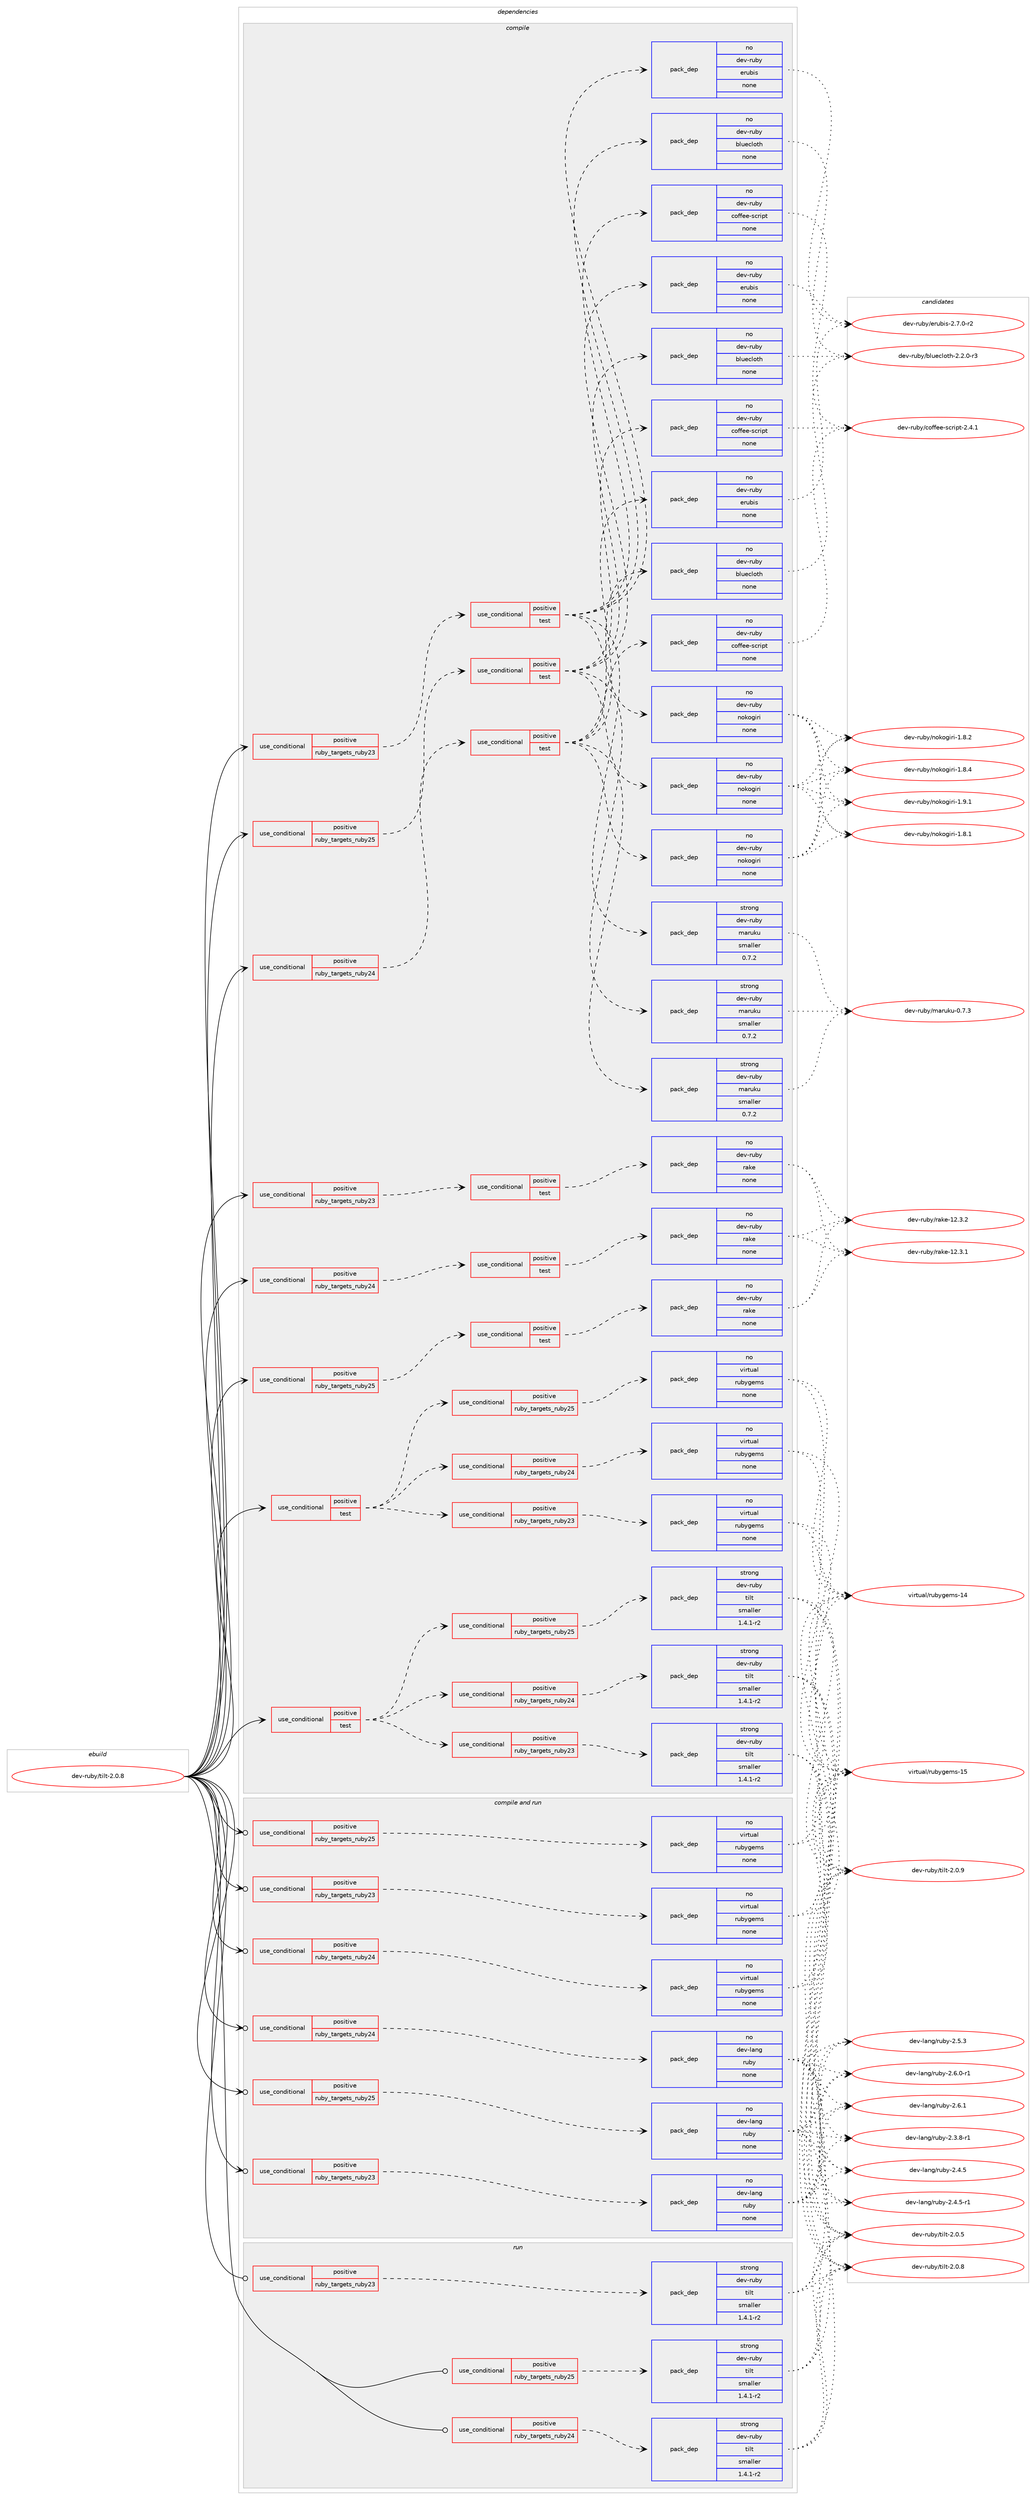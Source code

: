 digraph prolog {

# *************
# Graph options
# *************

newrank=true;
concentrate=true;
compound=true;
graph [rankdir=LR,fontname=Helvetica,fontsize=10,ranksep=1.5];#, ranksep=2.5, nodesep=0.2];
edge  [arrowhead=vee];
node  [fontname=Helvetica,fontsize=10];

# **********
# The ebuild
# **********

subgraph cluster_leftcol {
color=gray;
rank=same;
label=<<i>ebuild</i>>;
id [label="dev-ruby/tilt-2.0.8", color=red, width=4, href="../dev-ruby/tilt-2.0.8.svg"];
}

# ****************
# The dependencies
# ****************

subgraph cluster_midcol {
color=gray;
label=<<i>dependencies</i>>;
subgraph cluster_compile {
fillcolor="#eeeeee";
style=filled;
label=<<i>compile</i>>;
subgraph cond420408 {
dependency1533649 [label=<<TABLE BORDER="0" CELLBORDER="1" CELLSPACING="0" CELLPADDING="4"><TR><TD ROWSPAN="3" CELLPADDING="10">use_conditional</TD></TR><TR><TD>positive</TD></TR><TR><TD>ruby_targets_ruby23</TD></TR></TABLE>>, shape=none, color=red];
subgraph cond420409 {
dependency1533650 [label=<<TABLE BORDER="0" CELLBORDER="1" CELLSPACING="0" CELLPADDING="4"><TR><TD ROWSPAN="3" CELLPADDING="10">use_conditional</TD></TR><TR><TD>positive</TD></TR><TR><TD>test</TD></TR></TABLE>>, shape=none, color=red];
subgraph pack1089725 {
dependency1533651 [label=<<TABLE BORDER="0" CELLBORDER="1" CELLSPACING="0" CELLPADDING="4" WIDTH="220"><TR><TD ROWSPAN="6" CELLPADDING="30">pack_dep</TD></TR><TR><TD WIDTH="110">no</TD></TR><TR><TD>dev-ruby</TD></TR><TR><TD>bluecloth</TD></TR><TR><TD>none</TD></TR><TR><TD></TD></TR></TABLE>>, shape=none, color=blue];
}
dependency1533650:e -> dependency1533651:w [weight=20,style="dashed",arrowhead="vee"];
subgraph pack1089726 {
dependency1533652 [label=<<TABLE BORDER="0" CELLBORDER="1" CELLSPACING="0" CELLPADDING="4" WIDTH="220"><TR><TD ROWSPAN="6" CELLPADDING="30">pack_dep</TD></TR><TR><TD WIDTH="110">no</TD></TR><TR><TD>dev-ruby</TD></TR><TR><TD>coffee-script</TD></TR><TR><TD>none</TD></TR><TR><TD></TD></TR></TABLE>>, shape=none, color=blue];
}
dependency1533650:e -> dependency1533652:w [weight=20,style="dashed",arrowhead="vee"];
subgraph pack1089727 {
dependency1533653 [label=<<TABLE BORDER="0" CELLBORDER="1" CELLSPACING="0" CELLPADDING="4" WIDTH="220"><TR><TD ROWSPAN="6" CELLPADDING="30">pack_dep</TD></TR><TR><TD WIDTH="110">no</TD></TR><TR><TD>dev-ruby</TD></TR><TR><TD>erubis</TD></TR><TR><TD>none</TD></TR><TR><TD></TD></TR></TABLE>>, shape=none, color=blue];
}
dependency1533650:e -> dependency1533653:w [weight=20,style="dashed",arrowhead="vee"];
subgraph pack1089728 {
dependency1533654 [label=<<TABLE BORDER="0" CELLBORDER="1" CELLSPACING="0" CELLPADDING="4" WIDTH="220"><TR><TD ROWSPAN="6" CELLPADDING="30">pack_dep</TD></TR><TR><TD WIDTH="110">no</TD></TR><TR><TD>dev-ruby</TD></TR><TR><TD>nokogiri</TD></TR><TR><TD>none</TD></TR><TR><TD></TD></TR></TABLE>>, shape=none, color=blue];
}
dependency1533650:e -> dependency1533654:w [weight=20,style="dashed",arrowhead="vee"];
subgraph pack1089729 {
dependency1533655 [label=<<TABLE BORDER="0" CELLBORDER="1" CELLSPACING="0" CELLPADDING="4" WIDTH="220"><TR><TD ROWSPAN="6" CELLPADDING="30">pack_dep</TD></TR><TR><TD WIDTH="110">strong</TD></TR><TR><TD>dev-ruby</TD></TR><TR><TD>maruku</TD></TR><TR><TD>smaller</TD></TR><TR><TD>0.7.2</TD></TR></TABLE>>, shape=none, color=blue];
}
dependency1533650:e -> dependency1533655:w [weight=20,style="dashed",arrowhead="vee"];
}
dependency1533649:e -> dependency1533650:w [weight=20,style="dashed",arrowhead="vee"];
}
id:e -> dependency1533649:w [weight=20,style="solid",arrowhead="vee"];
subgraph cond420410 {
dependency1533656 [label=<<TABLE BORDER="0" CELLBORDER="1" CELLSPACING="0" CELLPADDING="4"><TR><TD ROWSPAN="3" CELLPADDING="10">use_conditional</TD></TR><TR><TD>positive</TD></TR><TR><TD>ruby_targets_ruby23</TD></TR></TABLE>>, shape=none, color=red];
subgraph cond420411 {
dependency1533657 [label=<<TABLE BORDER="0" CELLBORDER="1" CELLSPACING="0" CELLPADDING="4"><TR><TD ROWSPAN="3" CELLPADDING="10">use_conditional</TD></TR><TR><TD>positive</TD></TR><TR><TD>test</TD></TR></TABLE>>, shape=none, color=red];
subgraph pack1089730 {
dependency1533658 [label=<<TABLE BORDER="0" CELLBORDER="1" CELLSPACING="0" CELLPADDING="4" WIDTH="220"><TR><TD ROWSPAN="6" CELLPADDING="30">pack_dep</TD></TR><TR><TD WIDTH="110">no</TD></TR><TR><TD>dev-ruby</TD></TR><TR><TD>rake</TD></TR><TR><TD>none</TD></TR><TR><TD></TD></TR></TABLE>>, shape=none, color=blue];
}
dependency1533657:e -> dependency1533658:w [weight=20,style="dashed",arrowhead="vee"];
}
dependency1533656:e -> dependency1533657:w [weight=20,style="dashed",arrowhead="vee"];
}
id:e -> dependency1533656:w [weight=20,style="solid",arrowhead="vee"];
subgraph cond420412 {
dependency1533659 [label=<<TABLE BORDER="0" CELLBORDER="1" CELLSPACING="0" CELLPADDING="4"><TR><TD ROWSPAN="3" CELLPADDING="10">use_conditional</TD></TR><TR><TD>positive</TD></TR><TR><TD>ruby_targets_ruby24</TD></TR></TABLE>>, shape=none, color=red];
subgraph cond420413 {
dependency1533660 [label=<<TABLE BORDER="0" CELLBORDER="1" CELLSPACING="0" CELLPADDING="4"><TR><TD ROWSPAN="3" CELLPADDING="10">use_conditional</TD></TR><TR><TD>positive</TD></TR><TR><TD>test</TD></TR></TABLE>>, shape=none, color=red];
subgraph pack1089731 {
dependency1533661 [label=<<TABLE BORDER="0" CELLBORDER="1" CELLSPACING="0" CELLPADDING="4" WIDTH="220"><TR><TD ROWSPAN="6" CELLPADDING="30">pack_dep</TD></TR><TR><TD WIDTH="110">no</TD></TR><TR><TD>dev-ruby</TD></TR><TR><TD>bluecloth</TD></TR><TR><TD>none</TD></TR><TR><TD></TD></TR></TABLE>>, shape=none, color=blue];
}
dependency1533660:e -> dependency1533661:w [weight=20,style="dashed",arrowhead="vee"];
subgraph pack1089732 {
dependency1533662 [label=<<TABLE BORDER="0" CELLBORDER="1" CELLSPACING="0" CELLPADDING="4" WIDTH="220"><TR><TD ROWSPAN="6" CELLPADDING="30">pack_dep</TD></TR><TR><TD WIDTH="110">no</TD></TR><TR><TD>dev-ruby</TD></TR><TR><TD>coffee-script</TD></TR><TR><TD>none</TD></TR><TR><TD></TD></TR></TABLE>>, shape=none, color=blue];
}
dependency1533660:e -> dependency1533662:w [weight=20,style="dashed",arrowhead="vee"];
subgraph pack1089733 {
dependency1533663 [label=<<TABLE BORDER="0" CELLBORDER="1" CELLSPACING="0" CELLPADDING="4" WIDTH="220"><TR><TD ROWSPAN="6" CELLPADDING="30">pack_dep</TD></TR><TR><TD WIDTH="110">no</TD></TR><TR><TD>dev-ruby</TD></TR><TR><TD>erubis</TD></TR><TR><TD>none</TD></TR><TR><TD></TD></TR></TABLE>>, shape=none, color=blue];
}
dependency1533660:e -> dependency1533663:w [weight=20,style="dashed",arrowhead="vee"];
subgraph pack1089734 {
dependency1533664 [label=<<TABLE BORDER="0" CELLBORDER="1" CELLSPACING="0" CELLPADDING="4" WIDTH="220"><TR><TD ROWSPAN="6" CELLPADDING="30">pack_dep</TD></TR><TR><TD WIDTH="110">no</TD></TR><TR><TD>dev-ruby</TD></TR><TR><TD>nokogiri</TD></TR><TR><TD>none</TD></TR><TR><TD></TD></TR></TABLE>>, shape=none, color=blue];
}
dependency1533660:e -> dependency1533664:w [weight=20,style="dashed",arrowhead="vee"];
subgraph pack1089735 {
dependency1533665 [label=<<TABLE BORDER="0" CELLBORDER="1" CELLSPACING="0" CELLPADDING="4" WIDTH="220"><TR><TD ROWSPAN="6" CELLPADDING="30">pack_dep</TD></TR><TR><TD WIDTH="110">strong</TD></TR><TR><TD>dev-ruby</TD></TR><TR><TD>maruku</TD></TR><TR><TD>smaller</TD></TR><TR><TD>0.7.2</TD></TR></TABLE>>, shape=none, color=blue];
}
dependency1533660:e -> dependency1533665:w [weight=20,style="dashed",arrowhead="vee"];
}
dependency1533659:e -> dependency1533660:w [weight=20,style="dashed",arrowhead="vee"];
}
id:e -> dependency1533659:w [weight=20,style="solid",arrowhead="vee"];
subgraph cond420414 {
dependency1533666 [label=<<TABLE BORDER="0" CELLBORDER="1" CELLSPACING="0" CELLPADDING="4"><TR><TD ROWSPAN="3" CELLPADDING="10">use_conditional</TD></TR><TR><TD>positive</TD></TR><TR><TD>ruby_targets_ruby24</TD></TR></TABLE>>, shape=none, color=red];
subgraph cond420415 {
dependency1533667 [label=<<TABLE BORDER="0" CELLBORDER="1" CELLSPACING="0" CELLPADDING="4"><TR><TD ROWSPAN="3" CELLPADDING="10">use_conditional</TD></TR><TR><TD>positive</TD></TR><TR><TD>test</TD></TR></TABLE>>, shape=none, color=red];
subgraph pack1089736 {
dependency1533668 [label=<<TABLE BORDER="0" CELLBORDER="1" CELLSPACING="0" CELLPADDING="4" WIDTH="220"><TR><TD ROWSPAN="6" CELLPADDING="30">pack_dep</TD></TR><TR><TD WIDTH="110">no</TD></TR><TR><TD>dev-ruby</TD></TR><TR><TD>rake</TD></TR><TR><TD>none</TD></TR><TR><TD></TD></TR></TABLE>>, shape=none, color=blue];
}
dependency1533667:e -> dependency1533668:w [weight=20,style="dashed",arrowhead="vee"];
}
dependency1533666:e -> dependency1533667:w [weight=20,style="dashed",arrowhead="vee"];
}
id:e -> dependency1533666:w [weight=20,style="solid",arrowhead="vee"];
subgraph cond420416 {
dependency1533669 [label=<<TABLE BORDER="0" CELLBORDER="1" CELLSPACING="0" CELLPADDING="4"><TR><TD ROWSPAN="3" CELLPADDING="10">use_conditional</TD></TR><TR><TD>positive</TD></TR><TR><TD>ruby_targets_ruby25</TD></TR></TABLE>>, shape=none, color=red];
subgraph cond420417 {
dependency1533670 [label=<<TABLE BORDER="0" CELLBORDER="1" CELLSPACING="0" CELLPADDING="4"><TR><TD ROWSPAN="3" CELLPADDING="10">use_conditional</TD></TR><TR><TD>positive</TD></TR><TR><TD>test</TD></TR></TABLE>>, shape=none, color=red];
subgraph pack1089737 {
dependency1533671 [label=<<TABLE BORDER="0" CELLBORDER="1" CELLSPACING="0" CELLPADDING="4" WIDTH="220"><TR><TD ROWSPAN="6" CELLPADDING="30">pack_dep</TD></TR><TR><TD WIDTH="110">no</TD></TR><TR><TD>dev-ruby</TD></TR><TR><TD>bluecloth</TD></TR><TR><TD>none</TD></TR><TR><TD></TD></TR></TABLE>>, shape=none, color=blue];
}
dependency1533670:e -> dependency1533671:w [weight=20,style="dashed",arrowhead="vee"];
subgraph pack1089738 {
dependency1533672 [label=<<TABLE BORDER="0" CELLBORDER="1" CELLSPACING="0" CELLPADDING="4" WIDTH="220"><TR><TD ROWSPAN="6" CELLPADDING="30">pack_dep</TD></TR><TR><TD WIDTH="110">no</TD></TR><TR><TD>dev-ruby</TD></TR><TR><TD>coffee-script</TD></TR><TR><TD>none</TD></TR><TR><TD></TD></TR></TABLE>>, shape=none, color=blue];
}
dependency1533670:e -> dependency1533672:w [weight=20,style="dashed",arrowhead="vee"];
subgraph pack1089739 {
dependency1533673 [label=<<TABLE BORDER="0" CELLBORDER="1" CELLSPACING="0" CELLPADDING="4" WIDTH="220"><TR><TD ROWSPAN="6" CELLPADDING="30">pack_dep</TD></TR><TR><TD WIDTH="110">no</TD></TR><TR><TD>dev-ruby</TD></TR><TR><TD>erubis</TD></TR><TR><TD>none</TD></TR><TR><TD></TD></TR></TABLE>>, shape=none, color=blue];
}
dependency1533670:e -> dependency1533673:w [weight=20,style="dashed",arrowhead="vee"];
subgraph pack1089740 {
dependency1533674 [label=<<TABLE BORDER="0" CELLBORDER="1" CELLSPACING="0" CELLPADDING="4" WIDTH="220"><TR><TD ROWSPAN="6" CELLPADDING="30">pack_dep</TD></TR><TR><TD WIDTH="110">no</TD></TR><TR><TD>dev-ruby</TD></TR><TR><TD>nokogiri</TD></TR><TR><TD>none</TD></TR><TR><TD></TD></TR></TABLE>>, shape=none, color=blue];
}
dependency1533670:e -> dependency1533674:w [weight=20,style="dashed",arrowhead="vee"];
subgraph pack1089741 {
dependency1533675 [label=<<TABLE BORDER="0" CELLBORDER="1" CELLSPACING="0" CELLPADDING="4" WIDTH="220"><TR><TD ROWSPAN="6" CELLPADDING="30">pack_dep</TD></TR><TR><TD WIDTH="110">strong</TD></TR><TR><TD>dev-ruby</TD></TR><TR><TD>maruku</TD></TR><TR><TD>smaller</TD></TR><TR><TD>0.7.2</TD></TR></TABLE>>, shape=none, color=blue];
}
dependency1533670:e -> dependency1533675:w [weight=20,style="dashed",arrowhead="vee"];
}
dependency1533669:e -> dependency1533670:w [weight=20,style="dashed",arrowhead="vee"];
}
id:e -> dependency1533669:w [weight=20,style="solid",arrowhead="vee"];
subgraph cond420418 {
dependency1533676 [label=<<TABLE BORDER="0" CELLBORDER="1" CELLSPACING="0" CELLPADDING="4"><TR><TD ROWSPAN="3" CELLPADDING="10">use_conditional</TD></TR><TR><TD>positive</TD></TR><TR><TD>ruby_targets_ruby25</TD></TR></TABLE>>, shape=none, color=red];
subgraph cond420419 {
dependency1533677 [label=<<TABLE BORDER="0" CELLBORDER="1" CELLSPACING="0" CELLPADDING="4"><TR><TD ROWSPAN="3" CELLPADDING="10">use_conditional</TD></TR><TR><TD>positive</TD></TR><TR><TD>test</TD></TR></TABLE>>, shape=none, color=red];
subgraph pack1089742 {
dependency1533678 [label=<<TABLE BORDER="0" CELLBORDER="1" CELLSPACING="0" CELLPADDING="4" WIDTH="220"><TR><TD ROWSPAN="6" CELLPADDING="30">pack_dep</TD></TR><TR><TD WIDTH="110">no</TD></TR><TR><TD>dev-ruby</TD></TR><TR><TD>rake</TD></TR><TR><TD>none</TD></TR><TR><TD></TD></TR></TABLE>>, shape=none, color=blue];
}
dependency1533677:e -> dependency1533678:w [weight=20,style="dashed",arrowhead="vee"];
}
dependency1533676:e -> dependency1533677:w [weight=20,style="dashed",arrowhead="vee"];
}
id:e -> dependency1533676:w [weight=20,style="solid",arrowhead="vee"];
subgraph cond420420 {
dependency1533679 [label=<<TABLE BORDER="0" CELLBORDER="1" CELLSPACING="0" CELLPADDING="4"><TR><TD ROWSPAN="3" CELLPADDING="10">use_conditional</TD></TR><TR><TD>positive</TD></TR><TR><TD>test</TD></TR></TABLE>>, shape=none, color=red];
subgraph cond420421 {
dependency1533680 [label=<<TABLE BORDER="0" CELLBORDER="1" CELLSPACING="0" CELLPADDING="4"><TR><TD ROWSPAN="3" CELLPADDING="10">use_conditional</TD></TR><TR><TD>positive</TD></TR><TR><TD>ruby_targets_ruby23</TD></TR></TABLE>>, shape=none, color=red];
subgraph pack1089743 {
dependency1533681 [label=<<TABLE BORDER="0" CELLBORDER="1" CELLSPACING="0" CELLPADDING="4" WIDTH="220"><TR><TD ROWSPAN="6" CELLPADDING="30">pack_dep</TD></TR><TR><TD WIDTH="110">no</TD></TR><TR><TD>virtual</TD></TR><TR><TD>rubygems</TD></TR><TR><TD>none</TD></TR><TR><TD></TD></TR></TABLE>>, shape=none, color=blue];
}
dependency1533680:e -> dependency1533681:w [weight=20,style="dashed",arrowhead="vee"];
}
dependency1533679:e -> dependency1533680:w [weight=20,style="dashed",arrowhead="vee"];
subgraph cond420422 {
dependency1533682 [label=<<TABLE BORDER="0" CELLBORDER="1" CELLSPACING="0" CELLPADDING="4"><TR><TD ROWSPAN="3" CELLPADDING="10">use_conditional</TD></TR><TR><TD>positive</TD></TR><TR><TD>ruby_targets_ruby24</TD></TR></TABLE>>, shape=none, color=red];
subgraph pack1089744 {
dependency1533683 [label=<<TABLE BORDER="0" CELLBORDER="1" CELLSPACING="0" CELLPADDING="4" WIDTH="220"><TR><TD ROWSPAN="6" CELLPADDING="30">pack_dep</TD></TR><TR><TD WIDTH="110">no</TD></TR><TR><TD>virtual</TD></TR><TR><TD>rubygems</TD></TR><TR><TD>none</TD></TR><TR><TD></TD></TR></TABLE>>, shape=none, color=blue];
}
dependency1533682:e -> dependency1533683:w [weight=20,style="dashed",arrowhead="vee"];
}
dependency1533679:e -> dependency1533682:w [weight=20,style="dashed",arrowhead="vee"];
subgraph cond420423 {
dependency1533684 [label=<<TABLE BORDER="0" CELLBORDER="1" CELLSPACING="0" CELLPADDING="4"><TR><TD ROWSPAN="3" CELLPADDING="10">use_conditional</TD></TR><TR><TD>positive</TD></TR><TR><TD>ruby_targets_ruby25</TD></TR></TABLE>>, shape=none, color=red];
subgraph pack1089745 {
dependency1533685 [label=<<TABLE BORDER="0" CELLBORDER="1" CELLSPACING="0" CELLPADDING="4" WIDTH="220"><TR><TD ROWSPAN="6" CELLPADDING="30">pack_dep</TD></TR><TR><TD WIDTH="110">no</TD></TR><TR><TD>virtual</TD></TR><TR><TD>rubygems</TD></TR><TR><TD>none</TD></TR><TR><TD></TD></TR></TABLE>>, shape=none, color=blue];
}
dependency1533684:e -> dependency1533685:w [weight=20,style="dashed",arrowhead="vee"];
}
dependency1533679:e -> dependency1533684:w [weight=20,style="dashed",arrowhead="vee"];
}
id:e -> dependency1533679:w [weight=20,style="solid",arrowhead="vee"];
subgraph cond420424 {
dependency1533686 [label=<<TABLE BORDER="0" CELLBORDER="1" CELLSPACING="0" CELLPADDING="4"><TR><TD ROWSPAN="3" CELLPADDING="10">use_conditional</TD></TR><TR><TD>positive</TD></TR><TR><TD>test</TD></TR></TABLE>>, shape=none, color=red];
subgraph cond420425 {
dependency1533687 [label=<<TABLE BORDER="0" CELLBORDER="1" CELLSPACING="0" CELLPADDING="4"><TR><TD ROWSPAN="3" CELLPADDING="10">use_conditional</TD></TR><TR><TD>positive</TD></TR><TR><TD>ruby_targets_ruby23</TD></TR></TABLE>>, shape=none, color=red];
subgraph pack1089746 {
dependency1533688 [label=<<TABLE BORDER="0" CELLBORDER="1" CELLSPACING="0" CELLPADDING="4" WIDTH="220"><TR><TD ROWSPAN="6" CELLPADDING="30">pack_dep</TD></TR><TR><TD WIDTH="110">strong</TD></TR><TR><TD>dev-ruby</TD></TR><TR><TD>tilt</TD></TR><TR><TD>smaller</TD></TR><TR><TD>1.4.1-r2</TD></TR></TABLE>>, shape=none, color=blue];
}
dependency1533687:e -> dependency1533688:w [weight=20,style="dashed",arrowhead="vee"];
}
dependency1533686:e -> dependency1533687:w [weight=20,style="dashed",arrowhead="vee"];
subgraph cond420426 {
dependency1533689 [label=<<TABLE BORDER="0" CELLBORDER="1" CELLSPACING="0" CELLPADDING="4"><TR><TD ROWSPAN="3" CELLPADDING="10">use_conditional</TD></TR><TR><TD>positive</TD></TR><TR><TD>ruby_targets_ruby24</TD></TR></TABLE>>, shape=none, color=red];
subgraph pack1089747 {
dependency1533690 [label=<<TABLE BORDER="0" CELLBORDER="1" CELLSPACING="0" CELLPADDING="4" WIDTH="220"><TR><TD ROWSPAN="6" CELLPADDING="30">pack_dep</TD></TR><TR><TD WIDTH="110">strong</TD></TR><TR><TD>dev-ruby</TD></TR><TR><TD>tilt</TD></TR><TR><TD>smaller</TD></TR><TR><TD>1.4.1-r2</TD></TR></TABLE>>, shape=none, color=blue];
}
dependency1533689:e -> dependency1533690:w [weight=20,style="dashed",arrowhead="vee"];
}
dependency1533686:e -> dependency1533689:w [weight=20,style="dashed",arrowhead="vee"];
subgraph cond420427 {
dependency1533691 [label=<<TABLE BORDER="0" CELLBORDER="1" CELLSPACING="0" CELLPADDING="4"><TR><TD ROWSPAN="3" CELLPADDING="10">use_conditional</TD></TR><TR><TD>positive</TD></TR><TR><TD>ruby_targets_ruby25</TD></TR></TABLE>>, shape=none, color=red];
subgraph pack1089748 {
dependency1533692 [label=<<TABLE BORDER="0" CELLBORDER="1" CELLSPACING="0" CELLPADDING="4" WIDTH="220"><TR><TD ROWSPAN="6" CELLPADDING="30">pack_dep</TD></TR><TR><TD WIDTH="110">strong</TD></TR><TR><TD>dev-ruby</TD></TR><TR><TD>tilt</TD></TR><TR><TD>smaller</TD></TR><TR><TD>1.4.1-r2</TD></TR></TABLE>>, shape=none, color=blue];
}
dependency1533691:e -> dependency1533692:w [weight=20,style="dashed",arrowhead="vee"];
}
dependency1533686:e -> dependency1533691:w [weight=20,style="dashed",arrowhead="vee"];
}
id:e -> dependency1533686:w [weight=20,style="solid",arrowhead="vee"];
}
subgraph cluster_compileandrun {
fillcolor="#eeeeee";
style=filled;
label=<<i>compile and run</i>>;
subgraph cond420428 {
dependency1533693 [label=<<TABLE BORDER="0" CELLBORDER="1" CELLSPACING="0" CELLPADDING="4"><TR><TD ROWSPAN="3" CELLPADDING="10">use_conditional</TD></TR><TR><TD>positive</TD></TR><TR><TD>ruby_targets_ruby23</TD></TR></TABLE>>, shape=none, color=red];
subgraph pack1089749 {
dependency1533694 [label=<<TABLE BORDER="0" CELLBORDER="1" CELLSPACING="0" CELLPADDING="4" WIDTH="220"><TR><TD ROWSPAN="6" CELLPADDING="30">pack_dep</TD></TR><TR><TD WIDTH="110">no</TD></TR><TR><TD>dev-lang</TD></TR><TR><TD>ruby</TD></TR><TR><TD>none</TD></TR><TR><TD></TD></TR></TABLE>>, shape=none, color=blue];
}
dependency1533693:e -> dependency1533694:w [weight=20,style="dashed",arrowhead="vee"];
}
id:e -> dependency1533693:w [weight=20,style="solid",arrowhead="odotvee"];
subgraph cond420429 {
dependency1533695 [label=<<TABLE BORDER="0" CELLBORDER="1" CELLSPACING="0" CELLPADDING="4"><TR><TD ROWSPAN="3" CELLPADDING="10">use_conditional</TD></TR><TR><TD>positive</TD></TR><TR><TD>ruby_targets_ruby23</TD></TR></TABLE>>, shape=none, color=red];
subgraph pack1089750 {
dependency1533696 [label=<<TABLE BORDER="0" CELLBORDER="1" CELLSPACING="0" CELLPADDING="4" WIDTH="220"><TR><TD ROWSPAN="6" CELLPADDING="30">pack_dep</TD></TR><TR><TD WIDTH="110">no</TD></TR><TR><TD>virtual</TD></TR><TR><TD>rubygems</TD></TR><TR><TD>none</TD></TR><TR><TD></TD></TR></TABLE>>, shape=none, color=blue];
}
dependency1533695:e -> dependency1533696:w [weight=20,style="dashed",arrowhead="vee"];
}
id:e -> dependency1533695:w [weight=20,style="solid",arrowhead="odotvee"];
subgraph cond420430 {
dependency1533697 [label=<<TABLE BORDER="0" CELLBORDER="1" CELLSPACING="0" CELLPADDING="4"><TR><TD ROWSPAN="3" CELLPADDING="10">use_conditional</TD></TR><TR><TD>positive</TD></TR><TR><TD>ruby_targets_ruby24</TD></TR></TABLE>>, shape=none, color=red];
subgraph pack1089751 {
dependency1533698 [label=<<TABLE BORDER="0" CELLBORDER="1" CELLSPACING="0" CELLPADDING="4" WIDTH="220"><TR><TD ROWSPAN="6" CELLPADDING="30">pack_dep</TD></TR><TR><TD WIDTH="110">no</TD></TR><TR><TD>dev-lang</TD></TR><TR><TD>ruby</TD></TR><TR><TD>none</TD></TR><TR><TD></TD></TR></TABLE>>, shape=none, color=blue];
}
dependency1533697:e -> dependency1533698:w [weight=20,style="dashed",arrowhead="vee"];
}
id:e -> dependency1533697:w [weight=20,style="solid",arrowhead="odotvee"];
subgraph cond420431 {
dependency1533699 [label=<<TABLE BORDER="0" CELLBORDER="1" CELLSPACING="0" CELLPADDING="4"><TR><TD ROWSPAN="3" CELLPADDING="10">use_conditional</TD></TR><TR><TD>positive</TD></TR><TR><TD>ruby_targets_ruby24</TD></TR></TABLE>>, shape=none, color=red];
subgraph pack1089752 {
dependency1533700 [label=<<TABLE BORDER="0" CELLBORDER="1" CELLSPACING="0" CELLPADDING="4" WIDTH="220"><TR><TD ROWSPAN="6" CELLPADDING="30">pack_dep</TD></TR><TR><TD WIDTH="110">no</TD></TR><TR><TD>virtual</TD></TR><TR><TD>rubygems</TD></TR><TR><TD>none</TD></TR><TR><TD></TD></TR></TABLE>>, shape=none, color=blue];
}
dependency1533699:e -> dependency1533700:w [weight=20,style="dashed",arrowhead="vee"];
}
id:e -> dependency1533699:w [weight=20,style="solid",arrowhead="odotvee"];
subgraph cond420432 {
dependency1533701 [label=<<TABLE BORDER="0" CELLBORDER="1" CELLSPACING="0" CELLPADDING="4"><TR><TD ROWSPAN="3" CELLPADDING="10">use_conditional</TD></TR><TR><TD>positive</TD></TR><TR><TD>ruby_targets_ruby25</TD></TR></TABLE>>, shape=none, color=red];
subgraph pack1089753 {
dependency1533702 [label=<<TABLE BORDER="0" CELLBORDER="1" CELLSPACING="0" CELLPADDING="4" WIDTH="220"><TR><TD ROWSPAN="6" CELLPADDING="30">pack_dep</TD></TR><TR><TD WIDTH="110">no</TD></TR><TR><TD>dev-lang</TD></TR><TR><TD>ruby</TD></TR><TR><TD>none</TD></TR><TR><TD></TD></TR></TABLE>>, shape=none, color=blue];
}
dependency1533701:e -> dependency1533702:w [weight=20,style="dashed",arrowhead="vee"];
}
id:e -> dependency1533701:w [weight=20,style="solid",arrowhead="odotvee"];
subgraph cond420433 {
dependency1533703 [label=<<TABLE BORDER="0" CELLBORDER="1" CELLSPACING="0" CELLPADDING="4"><TR><TD ROWSPAN="3" CELLPADDING="10">use_conditional</TD></TR><TR><TD>positive</TD></TR><TR><TD>ruby_targets_ruby25</TD></TR></TABLE>>, shape=none, color=red];
subgraph pack1089754 {
dependency1533704 [label=<<TABLE BORDER="0" CELLBORDER="1" CELLSPACING="0" CELLPADDING="4" WIDTH="220"><TR><TD ROWSPAN="6" CELLPADDING="30">pack_dep</TD></TR><TR><TD WIDTH="110">no</TD></TR><TR><TD>virtual</TD></TR><TR><TD>rubygems</TD></TR><TR><TD>none</TD></TR><TR><TD></TD></TR></TABLE>>, shape=none, color=blue];
}
dependency1533703:e -> dependency1533704:w [weight=20,style="dashed",arrowhead="vee"];
}
id:e -> dependency1533703:w [weight=20,style="solid",arrowhead="odotvee"];
}
subgraph cluster_run {
fillcolor="#eeeeee";
style=filled;
label=<<i>run</i>>;
subgraph cond420434 {
dependency1533705 [label=<<TABLE BORDER="0" CELLBORDER="1" CELLSPACING="0" CELLPADDING="4"><TR><TD ROWSPAN="3" CELLPADDING="10">use_conditional</TD></TR><TR><TD>positive</TD></TR><TR><TD>ruby_targets_ruby23</TD></TR></TABLE>>, shape=none, color=red];
subgraph pack1089755 {
dependency1533706 [label=<<TABLE BORDER="0" CELLBORDER="1" CELLSPACING="0" CELLPADDING="4" WIDTH="220"><TR><TD ROWSPAN="6" CELLPADDING="30">pack_dep</TD></TR><TR><TD WIDTH="110">strong</TD></TR><TR><TD>dev-ruby</TD></TR><TR><TD>tilt</TD></TR><TR><TD>smaller</TD></TR><TR><TD>1.4.1-r2</TD></TR></TABLE>>, shape=none, color=blue];
}
dependency1533705:e -> dependency1533706:w [weight=20,style="dashed",arrowhead="vee"];
}
id:e -> dependency1533705:w [weight=20,style="solid",arrowhead="odot"];
subgraph cond420435 {
dependency1533707 [label=<<TABLE BORDER="0" CELLBORDER="1" CELLSPACING="0" CELLPADDING="4"><TR><TD ROWSPAN="3" CELLPADDING="10">use_conditional</TD></TR><TR><TD>positive</TD></TR><TR><TD>ruby_targets_ruby24</TD></TR></TABLE>>, shape=none, color=red];
subgraph pack1089756 {
dependency1533708 [label=<<TABLE BORDER="0" CELLBORDER="1" CELLSPACING="0" CELLPADDING="4" WIDTH="220"><TR><TD ROWSPAN="6" CELLPADDING="30">pack_dep</TD></TR><TR><TD WIDTH="110">strong</TD></TR><TR><TD>dev-ruby</TD></TR><TR><TD>tilt</TD></TR><TR><TD>smaller</TD></TR><TR><TD>1.4.1-r2</TD></TR></TABLE>>, shape=none, color=blue];
}
dependency1533707:e -> dependency1533708:w [weight=20,style="dashed",arrowhead="vee"];
}
id:e -> dependency1533707:w [weight=20,style="solid",arrowhead="odot"];
subgraph cond420436 {
dependency1533709 [label=<<TABLE BORDER="0" CELLBORDER="1" CELLSPACING="0" CELLPADDING="4"><TR><TD ROWSPAN="3" CELLPADDING="10">use_conditional</TD></TR><TR><TD>positive</TD></TR><TR><TD>ruby_targets_ruby25</TD></TR></TABLE>>, shape=none, color=red];
subgraph pack1089757 {
dependency1533710 [label=<<TABLE BORDER="0" CELLBORDER="1" CELLSPACING="0" CELLPADDING="4" WIDTH="220"><TR><TD ROWSPAN="6" CELLPADDING="30">pack_dep</TD></TR><TR><TD WIDTH="110">strong</TD></TR><TR><TD>dev-ruby</TD></TR><TR><TD>tilt</TD></TR><TR><TD>smaller</TD></TR><TR><TD>1.4.1-r2</TD></TR></TABLE>>, shape=none, color=blue];
}
dependency1533709:e -> dependency1533710:w [weight=20,style="dashed",arrowhead="vee"];
}
id:e -> dependency1533709:w [weight=20,style="solid",arrowhead="odot"];
}
}

# **************
# The candidates
# **************

subgraph cluster_choices {
rank=same;
color=gray;
label=<<i>candidates</i>>;

subgraph choice1089725 {
color=black;
nodesep=1;
choice10010111845114117981214798108117101991081111161044550465046484511451 [label="dev-ruby/bluecloth-2.2.0-r3", color=red, width=4,href="../dev-ruby/bluecloth-2.2.0-r3.svg"];
dependency1533651:e -> choice10010111845114117981214798108117101991081111161044550465046484511451:w [style=dotted,weight="100"];
}
subgraph choice1089726 {
color=black;
nodesep=1;
choice100101118451141179812147991111021021011014511599114105112116455046524649 [label="dev-ruby/coffee-script-2.4.1", color=red, width=4,href="../dev-ruby/coffee-script-2.4.1.svg"];
dependency1533652:e -> choice100101118451141179812147991111021021011014511599114105112116455046524649:w [style=dotted,weight="100"];
}
subgraph choice1089727 {
color=black;
nodesep=1;
choice100101118451141179812147101114117981051154550465546484511450 [label="dev-ruby/erubis-2.7.0-r2", color=red, width=4,href="../dev-ruby/erubis-2.7.0-r2.svg"];
dependency1533653:e -> choice100101118451141179812147101114117981051154550465546484511450:w [style=dotted,weight="100"];
}
subgraph choice1089728 {
color=black;
nodesep=1;
choice100101118451141179812147110111107111103105114105454946564649 [label="dev-ruby/nokogiri-1.8.1", color=red, width=4,href="../dev-ruby/nokogiri-1.8.1.svg"];
choice100101118451141179812147110111107111103105114105454946564650 [label="dev-ruby/nokogiri-1.8.2", color=red, width=4,href="../dev-ruby/nokogiri-1.8.2.svg"];
choice100101118451141179812147110111107111103105114105454946564652 [label="dev-ruby/nokogiri-1.8.4", color=red, width=4,href="../dev-ruby/nokogiri-1.8.4.svg"];
choice100101118451141179812147110111107111103105114105454946574649 [label="dev-ruby/nokogiri-1.9.1", color=red, width=4,href="../dev-ruby/nokogiri-1.9.1.svg"];
dependency1533654:e -> choice100101118451141179812147110111107111103105114105454946564649:w [style=dotted,weight="100"];
dependency1533654:e -> choice100101118451141179812147110111107111103105114105454946564650:w [style=dotted,weight="100"];
dependency1533654:e -> choice100101118451141179812147110111107111103105114105454946564652:w [style=dotted,weight="100"];
dependency1533654:e -> choice100101118451141179812147110111107111103105114105454946574649:w [style=dotted,weight="100"];
}
subgraph choice1089729 {
color=black;
nodesep=1;
choice10010111845114117981214710997114117107117454846554651 [label="dev-ruby/maruku-0.7.3", color=red, width=4,href="../dev-ruby/maruku-0.7.3.svg"];
dependency1533655:e -> choice10010111845114117981214710997114117107117454846554651:w [style=dotted,weight="100"];
}
subgraph choice1089730 {
color=black;
nodesep=1;
choice1001011184511411798121471149710710145495046514649 [label="dev-ruby/rake-12.3.1", color=red, width=4,href="../dev-ruby/rake-12.3.1.svg"];
choice1001011184511411798121471149710710145495046514650 [label="dev-ruby/rake-12.3.2", color=red, width=4,href="../dev-ruby/rake-12.3.2.svg"];
dependency1533658:e -> choice1001011184511411798121471149710710145495046514649:w [style=dotted,weight="100"];
dependency1533658:e -> choice1001011184511411798121471149710710145495046514650:w [style=dotted,weight="100"];
}
subgraph choice1089731 {
color=black;
nodesep=1;
choice10010111845114117981214798108117101991081111161044550465046484511451 [label="dev-ruby/bluecloth-2.2.0-r3", color=red, width=4,href="../dev-ruby/bluecloth-2.2.0-r3.svg"];
dependency1533661:e -> choice10010111845114117981214798108117101991081111161044550465046484511451:w [style=dotted,weight="100"];
}
subgraph choice1089732 {
color=black;
nodesep=1;
choice100101118451141179812147991111021021011014511599114105112116455046524649 [label="dev-ruby/coffee-script-2.4.1", color=red, width=4,href="../dev-ruby/coffee-script-2.4.1.svg"];
dependency1533662:e -> choice100101118451141179812147991111021021011014511599114105112116455046524649:w [style=dotted,weight="100"];
}
subgraph choice1089733 {
color=black;
nodesep=1;
choice100101118451141179812147101114117981051154550465546484511450 [label="dev-ruby/erubis-2.7.0-r2", color=red, width=4,href="../dev-ruby/erubis-2.7.0-r2.svg"];
dependency1533663:e -> choice100101118451141179812147101114117981051154550465546484511450:w [style=dotted,weight="100"];
}
subgraph choice1089734 {
color=black;
nodesep=1;
choice100101118451141179812147110111107111103105114105454946564649 [label="dev-ruby/nokogiri-1.8.1", color=red, width=4,href="../dev-ruby/nokogiri-1.8.1.svg"];
choice100101118451141179812147110111107111103105114105454946564650 [label="dev-ruby/nokogiri-1.8.2", color=red, width=4,href="../dev-ruby/nokogiri-1.8.2.svg"];
choice100101118451141179812147110111107111103105114105454946564652 [label="dev-ruby/nokogiri-1.8.4", color=red, width=4,href="../dev-ruby/nokogiri-1.8.4.svg"];
choice100101118451141179812147110111107111103105114105454946574649 [label="dev-ruby/nokogiri-1.9.1", color=red, width=4,href="../dev-ruby/nokogiri-1.9.1.svg"];
dependency1533664:e -> choice100101118451141179812147110111107111103105114105454946564649:w [style=dotted,weight="100"];
dependency1533664:e -> choice100101118451141179812147110111107111103105114105454946564650:w [style=dotted,weight="100"];
dependency1533664:e -> choice100101118451141179812147110111107111103105114105454946564652:w [style=dotted,weight="100"];
dependency1533664:e -> choice100101118451141179812147110111107111103105114105454946574649:w [style=dotted,weight="100"];
}
subgraph choice1089735 {
color=black;
nodesep=1;
choice10010111845114117981214710997114117107117454846554651 [label="dev-ruby/maruku-0.7.3", color=red, width=4,href="../dev-ruby/maruku-0.7.3.svg"];
dependency1533665:e -> choice10010111845114117981214710997114117107117454846554651:w [style=dotted,weight="100"];
}
subgraph choice1089736 {
color=black;
nodesep=1;
choice1001011184511411798121471149710710145495046514649 [label="dev-ruby/rake-12.3.1", color=red, width=4,href="../dev-ruby/rake-12.3.1.svg"];
choice1001011184511411798121471149710710145495046514650 [label="dev-ruby/rake-12.3.2", color=red, width=4,href="../dev-ruby/rake-12.3.2.svg"];
dependency1533668:e -> choice1001011184511411798121471149710710145495046514649:w [style=dotted,weight="100"];
dependency1533668:e -> choice1001011184511411798121471149710710145495046514650:w [style=dotted,weight="100"];
}
subgraph choice1089737 {
color=black;
nodesep=1;
choice10010111845114117981214798108117101991081111161044550465046484511451 [label="dev-ruby/bluecloth-2.2.0-r3", color=red, width=4,href="../dev-ruby/bluecloth-2.2.0-r3.svg"];
dependency1533671:e -> choice10010111845114117981214798108117101991081111161044550465046484511451:w [style=dotted,weight="100"];
}
subgraph choice1089738 {
color=black;
nodesep=1;
choice100101118451141179812147991111021021011014511599114105112116455046524649 [label="dev-ruby/coffee-script-2.4.1", color=red, width=4,href="../dev-ruby/coffee-script-2.4.1.svg"];
dependency1533672:e -> choice100101118451141179812147991111021021011014511599114105112116455046524649:w [style=dotted,weight="100"];
}
subgraph choice1089739 {
color=black;
nodesep=1;
choice100101118451141179812147101114117981051154550465546484511450 [label="dev-ruby/erubis-2.7.0-r2", color=red, width=4,href="../dev-ruby/erubis-2.7.0-r2.svg"];
dependency1533673:e -> choice100101118451141179812147101114117981051154550465546484511450:w [style=dotted,weight="100"];
}
subgraph choice1089740 {
color=black;
nodesep=1;
choice100101118451141179812147110111107111103105114105454946564649 [label="dev-ruby/nokogiri-1.8.1", color=red, width=4,href="../dev-ruby/nokogiri-1.8.1.svg"];
choice100101118451141179812147110111107111103105114105454946564650 [label="dev-ruby/nokogiri-1.8.2", color=red, width=4,href="../dev-ruby/nokogiri-1.8.2.svg"];
choice100101118451141179812147110111107111103105114105454946564652 [label="dev-ruby/nokogiri-1.8.4", color=red, width=4,href="../dev-ruby/nokogiri-1.8.4.svg"];
choice100101118451141179812147110111107111103105114105454946574649 [label="dev-ruby/nokogiri-1.9.1", color=red, width=4,href="../dev-ruby/nokogiri-1.9.1.svg"];
dependency1533674:e -> choice100101118451141179812147110111107111103105114105454946564649:w [style=dotted,weight="100"];
dependency1533674:e -> choice100101118451141179812147110111107111103105114105454946564650:w [style=dotted,weight="100"];
dependency1533674:e -> choice100101118451141179812147110111107111103105114105454946564652:w [style=dotted,weight="100"];
dependency1533674:e -> choice100101118451141179812147110111107111103105114105454946574649:w [style=dotted,weight="100"];
}
subgraph choice1089741 {
color=black;
nodesep=1;
choice10010111845114117981214710997114117107117454846554651 [label="dev-ruby/maruku-0.7.3", color=red, width=4,href="../dev-ruby/maruku-0.7.3.svg"];
dependency1533675:e -> choice10010111845114117981214710997114117107117454846554651:w [style=dotted,weight="100"];
}
subgraph choice1089742 {
color=black;
nodesep=1;
choice1001011184511411798121471149710710145495046514649 [label="dev-ruby/rake-12.3.1", color=red, width=4,href="../dev-ruby/rake-12.3.1.svg"];
choice1001011184511411798121471149710710145495046514650 [label="dev-ruby/rake-12.3.2", color=red, width=4,href="../dev-ruby/rake-12.3.2.svg"];
dependency1533678:e -> choice1001011184511411798121471149710710145495046514649:w [style=dotted,weight="100"];
dependency1533678:e -> choice1001011184511411798121471149710710145495046514650:w [style=dotted,weight="100"];
}
subgraph choice1089743 {
color=black;
nodesep=1;
choice118105114116117971084711411798121103101109115454952 [label="virtual/rubygems-14", color=red, width=4,href="../virtual/rubygems-14.svg"];
choice118105114116117971084711411798121103101109115454953 [label="virtual/rubygems-15", color=red, width=4,href="../virtual/rubygems-15.svg"];
dependency1533681:e -> choice118105114116117971084711411798121103101109115454952:w [style=dotted,weight="100"];
dependency1533681:e -> choice118105114116117971084711411798121103101109115454953:w [style=dotted,weight="100"];
}
subgraph choice1089744 {
color=black;
nodesep=1;
choice118105114116117971084711411798121103101109115454952 [label="virtual/rubygems-14", color=red, width=4,href="../virtual/rubygems-14.svg"];
choice118105114116117971084711411798121103101109115454953 [label="virtual/rubygems-15", color=red, width=4,href="../virtual/rubygems-15.svg"];
dependency1533683:e -> choice118105114116117971084711411798121103101109115454952:w [style=dotted,weight="100"];
dependency1533683:e -> choice118105114116117971084711411798121103101109115454953:w [style=dotted,weight="100"];
}
subgraph choice1089745 {
color=black;
nodesep=1;
choice118105114116117971084711411798121103101109115454952 [label="virtual/rubygems-14", color=red, width=4,href="../virtual/rubygems-14.svg"];
choice118105114116117971084711411798121103101109115454953 [label="virtual/rubygems-15", color=red, width=4,href="../virtual/rubygems-15.svg"];
dependency1533685:e -> choice118105114116117971084711411798121103101109115454952:w [style=dotted,weight="100"];
dependency1533685:e -> choice118105114116117971084711411798121103101109115454953:w [style=dotted,weight="100"];
}
subgraph choice1089746 {
color=black;
nodesep=1;
choice100101118451141179812147116105108116455046484653 [label="dev-ruby/tilt-2.0.5", color=red, width=4,href="../dev-ruby/tilt-2.0.5.svg"];
choice100101118451141179812147116105108116455046484656 [label="dev-ruby/tilt-2.0.8", color=red, width=4,href="../dev-ruby/tilt-2.0.8.svg"];
choice100101118451141179812147116105108116455046484657 [label="dev-ruby/tilt-2.0.9", color=red, width=4,href="../dev-ruby/tilt-2.0.9.svg"];
dependency1533688:e -> choice100101118451141179812147116105108116455046484653:w [style=dotted,weight="100"];
dependency1533688:e -> choice100101118451141179812147116105108116455046484656:w [style=dotted,weight="100"];
dependency1533688:e -> choice100101118451141179812147116105108116455046484657:w [style=dotted,weight="100"];
}
subgraph choice1089747 {
color=black;
nodesep=1;
choice100101118451141179812147116105108116455046484653 [label="dev-ruby/tilt-2.0.5", color=red, width=4,href="../dev-ruby/tilt-2.0.5.svg"];
choice100101118451141179812147116105108116455046484656 [label="dev-ruby/tilt-2.0.8", color=red, width=4,href="../dev-ruby/tilt-2.0.8.svg"];
choice100101118451141179812147116105108116455046484657 [label="dev-ruby/tilt-2.0.9", color=red, width=4,href="../dev-ruby/tilt-2.0.9.svg"];
dependency1533690:e -> choice100101118451141179812147116105108116455046484653:w [style=dotted,weight="100"];
dependency1533690:e -> choice100101118451141179812147116105108116455046484656:w [style=dotted,weight="100"];
dependency1533690:e -> choice100101118451141179812147116105108116455046484657:w [style=dotted,weight="100"];
}
subgraph choice1089748 {
color=black;
nodesep=1;
choice100101118451141179812147116105108116455046484653 [label="dev-ruby/tilt-2.0.5", color=red, width=4,href="../dev-ruby/tilt-2.0.5.svg"];
choice100101118451141179812147116105108116455046484656 [label="dev-ruby/tilt-2.0.8", color=red, width=4,href="../dev-ruby/tilt-2.0.8.svg"];
choice100101118451141179812147116105108116455046484657 [label="dev-ruby/tilt-2.0.9", color=red, width=4,href="../dev-ruby/tilt-2.0.9.svg"];
dependency1533692:e -> choice100101118451141179812147116105108116455046484653:w [style=dotted,weight="100"];
dependency1533692:e -> choice100101118451141179812147116105108116455046484656:w [style=dotted,weight="100"];
dependency1533692:e -> choice100101118451141179812147116105108116455046484657:w [style=dotted,weight="100"];
}
subgraph choice1089749 {
color=black;
nodesep=1;
choice100101118451089711010347114117981214550465146564511449 [label="dev-lang/ruby-2.3.8-r1", color=red, width=4,href="../dev-lang/ruby-2.3.8-r1.svg"];
choice10010111845108971101034711411798121455046524653 [label="dev-lang/ruby-2.4.5", color=red, width=4,href="../dev-lang/ruby-2.4.5.svg"];
choice100101118451089711010347114117981214550465246534511449 [label="dev-lang/ruby-2.4.5-r1", color=red, width=4,href="../dev-lang/ruby-2.4.5-r1.svg"];
choice10010111845108971101034711411798121455046534651 [label="dev-lang/ruby-2.5.3", color=red, width=4,href="../dev-lang/ruby-2.5.3.svg"];
choice100101118451089711010347114117981214550465446484511449 [label="dev-lang/ruby-2.6.0-r1", color=red, width=4,href="../dev-lang/ruby-2.6.0-r1.svg"];
choice10010111845108971101034711411798121455046544649 [label="dev-lang/ruby-2.6.1", color=red, width=4,href="../dev-lang/ruby-2.6.1.svg"];
dependency1533694:e -> choice100101118451089711010347114117981214550465146564511449:w [style=dotted,weight="100"];
dependency1533694:e -> choice10010111845108971101034711411798121455046524653:w [style=dotted,weight="100"];
dependency1533694:e -> choice100101118451089711010347114117981214550465246534511449:w [style=dotted,weight="100"];
dependency1533694:e -> choice10010111845108971101034711411798121455046534651:w [style=dotted,weight="100"];
dependency1533694:e -> choice100101118451089711010347114117981214550465446484511449:w [style=dotted,weight="100"];
dependency1533694:e -> choice10010111845108971101034711411798121455046544649:w [style=dotted,weight="100"];
}
subgraph choice1089750 {
color=black;
nodesep=1;
choice118105114116117971084711411798121103101109115454952 [label="virtual/rubygems-14", color=red, width=4,href="../virtual/rubygems-14.svg"];
choice118105114116117971084711411798121103101109115454953 [label="virtual/rubygems-15", color=red, width=4,href="../virtual/rubygems-15.svg"];
dependency1533696:e -> choice118105114116117971084711411798121103101109115454952:w [style=dotted,weight="100"];
dependency1533696:e -> choice118105114116117971084711411798121103101109115454953:w [style=dotted,weight="100"];
}
subgraph choice1089751 {
color=black;
nodesep=1;
choice100101118451089711010347114117981214550465146564511449 [label="dev-lang/ruby-2.3.8-r1", color=red, width=4,href="../dev-lang/ruby-2.3.8-r1.svg"];
choice10010111845108971101034711411798121455046524653 [label="dev-lang/ruby-2.4.5", color=red, width=4,href="../dev-lang/ruby-2.4.5.svg"];
choice100101118451089711010347114117981214550465246534511449 [label="dev-lang/ruby-2.4.5-r1", color=red, width=4,href="../dev-lang/ruby-2.4.5-r1.svg"];
choice10010111845108971101034711411798121455046534651 [label="dev-lang/ruby-2.5.3", color=red, width=4,href="../dev-lang/ruby-2.5.3.svg"];
choice100101118451089711010347114117981214550465446484511449 [label="dev-lang/ruby-2.6.0-r1", color=red, width=4,href="../dev-lang/ruby-2.6.0-r1.svg"];
choice10010111845108971101034711411798121455046544649 [label="dev-lang/ruby-2.6.1", color=red, width=4,href="../dev-lang/ruby-2.6.1.svg"];
dependency1533698:e -> choice100101118451089711010347114117981214550465146564511449:w [style=dotted,weight="100"];
dependency1533698:e -> choice10010111845108971101034711411798121455046524653:w [style=dotted,weight="100"];
dependency1533698:e -> choice100101118451089711010347114117981214550465246534511449:w [style=dotted,weight="100"];
dependency1533698:e -> choice10010111845108971101034711411798121455046534651:w [style=dotted,weight="100"];
dependency1533698:e -> choice100101118451089711010347114117981214550465446484511449:w [style=dotted,weight="100"];
dependency1533698:e -> choice10010111845108971101034711411798121455046544649:w [style=dotted,weight="100"];
}
subgraph choice1089752 {
color=black;
nodesep=1;
choice118105114116117971084711411798121103101109115454952 [label="virtual/rubygems-14", color=red, width=4,href="../virtual/rubygems-14.svg"];
choice118105114116117971084711411798121103101109115454953 [label="virtual/rubygems-15", color=red, width=4,href="../virtual/rubygems-15.svg"];
dependency1533700:e -> choice118105114116117971084711411798121103101109115454952:w [style=dotted,weight="100"];
dependency1533700:e -> choice118105114116117971084711411798121103101109115454953:w [style=dotted,weight="100"];
}
subgraph choice1089753 {
color=black;
nodesep=1;
choice100101118451089711010347114117981214550465146564511449 [label="dev-lang/ruby-2.3.8-r1", color=red, width=4,href="../dev-lang/ruby-2.3.8-r1.svg"];
choice10010111845108971101034711411798121455046524653 [label="dev-lang/ruby-2.4.5", color=red, width=4,href="../dev-lang/ruby-2.4.5.svg"];
choice100101118451089711010347114117981214550465246534511449 [label="dev-lang/ruby-2.4.5-r1", color=red, width=4,href="../dev-lang/ruby-2.4.5-r1.svg"];
choice10010111845108971101034711411798121455046534651 [label="dev-lang/ruby-2.5.3", color=red, width=4,href="../dev-lang/ruby-2.5.3.svg"];
choice100101118451089711010347114117981214550465446484511449 [label="dev-lang/ruby-2.6.0-r1", color=red, width=4,href="../dev-lang/ruby-2.6.0-r1.svg"];
choice10010111845108971101034711411798121455046544649 [label="dev-lang/ruby-2.6.1", color=red, width=4,href="../dev-lang/ruby-2.6.1.svg"];
dependency1533702:e -> choice100101118451089711010347114117981214550465146564511449:w [style=dotted,weight="100"];
dependency1533702:e -> choice10010111845108971101034711411798121455046524653:w [style=dotted,weight="100"];
dependency1533702:e -> choice100101118451089711010347114117981214550465246534511449:w [style=dotted,weight="100"];
dependency1533702:e -> choice10010111845108971101034711411798121455046534651:w [style=dotted,weight="100"];
dependency1533702:e -> choice100101118451089711010347114117981214550465446484511449:w [style=dotted,weight="100"];
dependency1533702:e -> choice10010111845108971101034711411798121455046544649:w [style=dotted,weight="100"];
}
subgraph choice1089754 {
color=black;
nodesep=1;
choice118105114116117971084711411798121103101109115454952 [label="virtual/rubygems-14", color=red, width=4,href="../virtual/rubygems-14.svg"];
choice118105114116117971084711411798121103101109115454953 [label="virtual/rubygems-15", color=red, width=4,href="../virtual/rubygems-15.svg"];
dependency1533704:e -> choice118105114116117971084711411798121103101109115454952:w [style=dotted,weight="100"];
dependency1533704:e -> choice118105114116117971084711411798121103101109115454953:w [style=dotted,weight="100"];
}
subgraph choice1089755 {
color=black;
nodesep=1;
choice100101118451141179812147116105108116455046484653 [label="dev-ruby/tilt-2.0.5", color=red, width=4,href="../dev-ruby/tilt-2.0.5.svg"];
choice100101118451141179812147116105108116455046484656 [label="dev-ruby/tilt-2.0.8", color=red, width=4,href="../dev-ruby/tilt-2.0.8.svg"];
choice100101118451141179812147116105108116455046484657 [label="dev-ruby/tilt-2.0.9", color=red, width=4,href="../dev-ruby/tilt-2.0.9.svg"];
dependency1533706:e -> choice100101118451141179812147116105108116455046484653:w [style=dotted,weight="100"];
dependency1533706:e -> choice100101118451141179812147116105108116455046484656:w [style=dotted,weight="100"];
dependency1533706:e -> choice100101118451141179812147116105108116455046484657:w [style=dotted,weight="100"];
}
subgraph choice1089756 {
color=black;
nodesep=1;
choice100101118451141179812147116105108116455046484653 [label="dev-ruby/tilt-2.0.5", color=red, width=4,href="../dev-ruby/tilt-2.0.5.svg"];
choice100101118451141179812147116105108116455046484656 [label="dev-ruby/tilt-2.0.8", color=red, width=4,href="../dev-ruby/tilt-2.0.8.svg"];
choice100101118451141179812147116105108116455046484657 [label="dev-ruby/tilt-2.0.9", color=red, width=4,href="../dev-ruby/tilt-2.0.9.svg"];
dependency1533708:e -> choice100101118451141179812147116105108116455046484653:w [style=dotted,weight="100"];
dependency1533708:e -> choice100101118451141179812147116105108116455046484656:w [style=dotted,weight="100"];
dependency1533708:e -> choice100101118451141179812147116105108116455046484657:w [style=dotted,weight="100"];
}
subgraph choice1089757 {
color=black;
nodesep=1;
choice100101118451141179812147116105108116455046484653 [label="dev-ruby/tilt-2.0.5", color=red, width=4,href="../dev-ruby/tilt-2.0.5.svg"];
choice100101118451141179812147116105108116455046484656 [label="dev-ruby/tilt-2.0.8", color=red, width=4,href="../dev-ruby/tilt-2.0.8.svg"];
choice100101118451141179812147116105108116455046484657 [label="dev-ruby/tilt-2.0.9", color=red, width=4,href="../dev-ruby/tilt-2.0.9.svg"];
dependency1533710:e -> choice100101118451141179812147116105108116455046484653:w [style=dotted,weight="100"];
dependency1533710:e -> choice100101118451141179812147116105108116455046484656:w [style=dotted,weight="100"];
dependency1533710:e -> choice100101118451141179812147116105108116455046484657:w [style=dotted,weight="100"];
}
}

}
